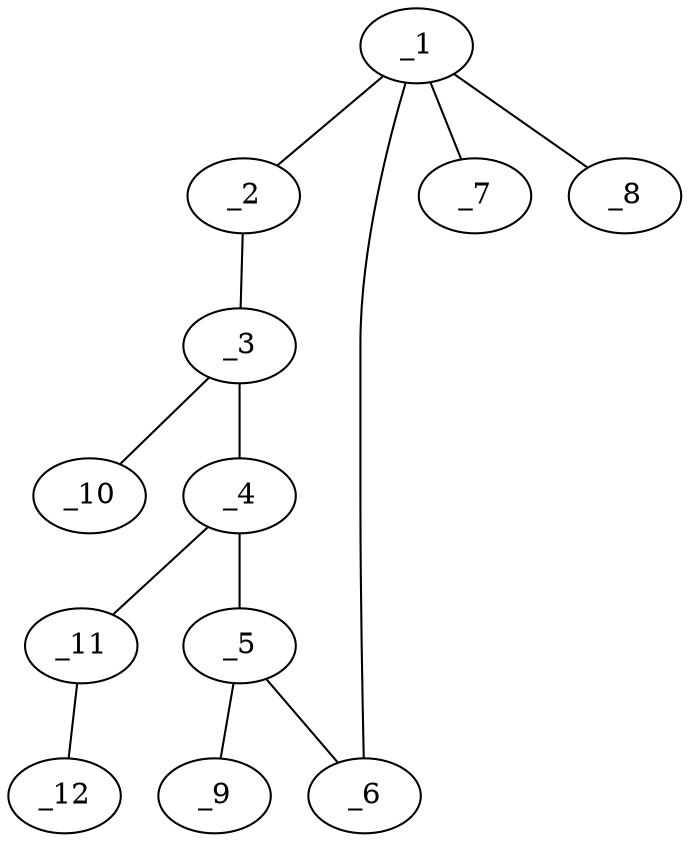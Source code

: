 graph molid601821 {
	_1	 [charge=0,
		chem=1,
		symbol="C  ",
		x="3.7321",
		y="1.567"];
	_2	 [charge=0,
		chem=1,
		symbol="C  ",
		x="2.866",
		y="1.067"];
	_1 -- _2	 [valence=1];
	_6	 [charge=0,
		chem=1,
		symbol="C  ",
		x="4.5981",
		y="1.067"];
	_1 -- _6	 [valence=1];
	_7	 [charge=0,
		chem=1,
		symbol="C  ",
		x="3.2321",
		y="2.433"];
	_1 -- _7	 [valence=1];
	_8	 [charge=0,
		chem=1,
		symbol="C  ",
		x="4.2321",
		y="2.433"];
	_1 -- _8	 [valence=1];
	_3	 [charge=0,
		chem=1,
		symbol="C  ",
		x="2.866",
		y="0.067"];
	_2 -- _3	 [valence=1];
	_4	 [charge=0,
		chem=1,
		symbol="C  ",
		x="3.7321",
		y="-0.433"];
	_3 -- _4	 [valence=1];
	_10	 [charge=0,
		chem=2,
		symbol="O  ",
		x=2,
		y="-0.433"];
	_3 -- _10	 [valence=2];
	_5	 [charge=0,
		chem=1,
		symbol="C  ",
		x="4.5981",
		y="0.067"];
	_4 -- _5	 [valence=1];
	_11	 [charge=1,
		chem=4,
		symbol="N  ",
		x="3.732",
		y="-1.433"];
	_4 -- _11	 [valence=2];
	_5 -- _6	 [valence=1];
	_9	 [charge=0,
		chem=2,
		symbol="O  ",
		x="5.4641",
		y="-0.433"];
	_5 -- _9	 [valence=2];
	_12	 [charge="-1",
		chem=4,
		symbol="N  ",
		x="3.732",
		y="-2.433"];
	_11 -- _12	 [valence=2];
}
